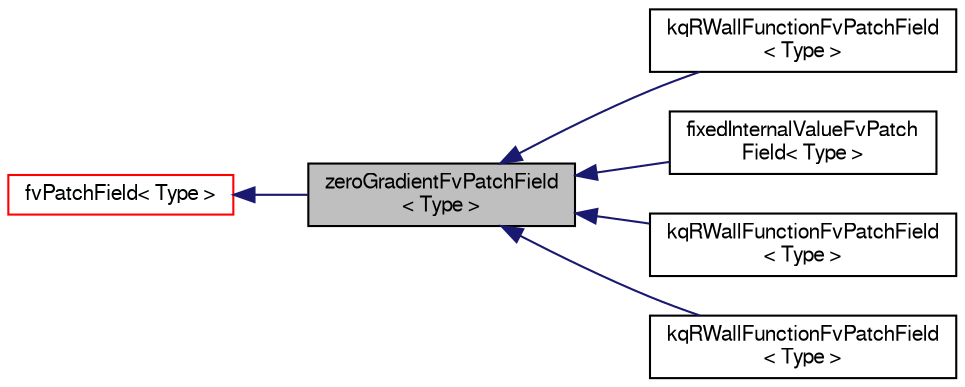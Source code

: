 digraph "zeroGradientFvPatchField&lt; Type &gt;"
{
  bgcolor="transparent";
  edge [fontname="FreeSans",fontsize="10",labelfontname="FreeSans",labelfontsize="10"];
  node [fontname="FreeSans",fontsize="10",shape=record];
  rankdir="LR";
  Node0 [label="zeroGradientFvPatchField\l\< Type \>",height=0.2,width=0.4,color="black", fillcolor="grey75", style="filled", fontcolor="black"];
  Node1 -> Node0 [dir="back",color="midnightblue",fontsize="10",style="solid",fontname="FreeSans"];
  Node1 [label="fvPatchField\< Type \>",height=0.2,width=0.4,color="red",URL="$a22354.html",tooltip="Abstract base class with a fat-interface to all derived classes covering all possible ways in which t..."];
  Node0 -> Node9 [dir="back",color="midnightblue",fontsize="10",style="solid",fontname="FreeSans"];
  Node9 [label="kqRWallFunctionFvPatchField\l\< Type \>",height=0.2,width=0.4,color="black",URL="$a30694.html",tooltip="This boundary condition is applied to turbulence k, q, and R when using wall functions, and simply enforces a zero-gradient condition. "];
  Node0 -> Node10 [dir="back",color="midnightblue",fontsize="10",style="solid",fontname="FreeSans"];
  Node10 [label="fixedInternalValueFvPatch\lField\< Type \>",height=0.2,width=0.4,color="black",URL="$a22098.html",tooltip="This boundary condition provides a mechanism to set boundary (cell) values directly into a matrix..."];
  Node0 -> Node11 [dir="back",color="midnightblue",fontsize="10",style="solid",fontname="FreeSans"];
  Node11 [label="kqRWallFunctionFvPatchField\l\< Type \>",height=0.2,width=0.4,color="black",URL="$a30970.html",tooltip="This boundary condition provides a suitable condition for turbulence k, q, and R fields for the case ..."];
  Node0 -> Node12 [dir="back",color="midnightblue",fontsize="10",style="solid",fontname="FreeSans"];
  Node12 [label="kqRWallFunctionFvPatchField\l\< Type \>",height=0.2,width=0.4,color="black",URL="$a31254.html",tooltip="This boundary condition provides a suitable condition for turbulence k, q, and R fields for the case ..."];
}
